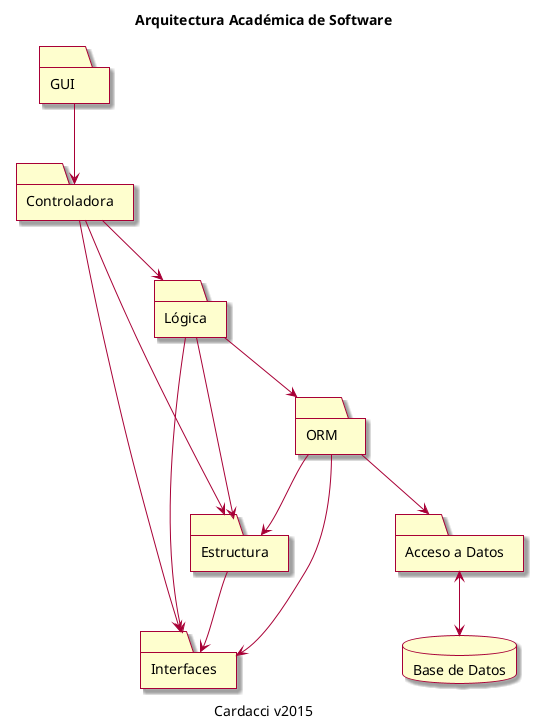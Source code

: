 @startuml UML y Patrones (Craig Larman)

' =========================================
' Author:       Gerardo Tordoya
' Create date:  2023-01-31
' Description:  Arquitectura Cardacci v2015
' =========================================


' --- CONFIGURACION DEL DIAGRAMA -----------------------------------------------

skin rose
' skinparam classFontName Calibri
' skinparam shadowing false
' hide circle
' skinparam linetype ortho

' --- TITULO DEL DIAGRAMA ------------------------------------------------------

title Arquitectura Académica de Software

' --- ENTIDADES ----------------------------------------------------------------

package GUI <<Folder>> {

}
package Controladora <<Folder>> {

}
package Estructura <<Folder>> {

}
package Interfaces <<Folder>> {

}
package Lógica <<Folder>> {

}
package ORM <<Folder>> {

}
package "Acceso a Datos" <<Folder>> {

}

package "Base de Datos" <<Database>> {

}


' --- RELACIONES ---------------------------------------------------------------

GUI --> Controladora

Controladora --> Estructura
Controladora --> Interfaces
Controladora --> Lógica

Estructura --> Interfaces

Lógica --> Interfaces
Lógica --> Estructura
Lógica --> ORM

ORM --> Interfaces
ORM --> Estructura
ORM --> "Acceso a Datos"

"Acceso a Datos" <--> "Base de Datos"



' --- PIE DE DIAGRAMA ----------------------------------------------------------

caption Cardacci v2015

@enduml